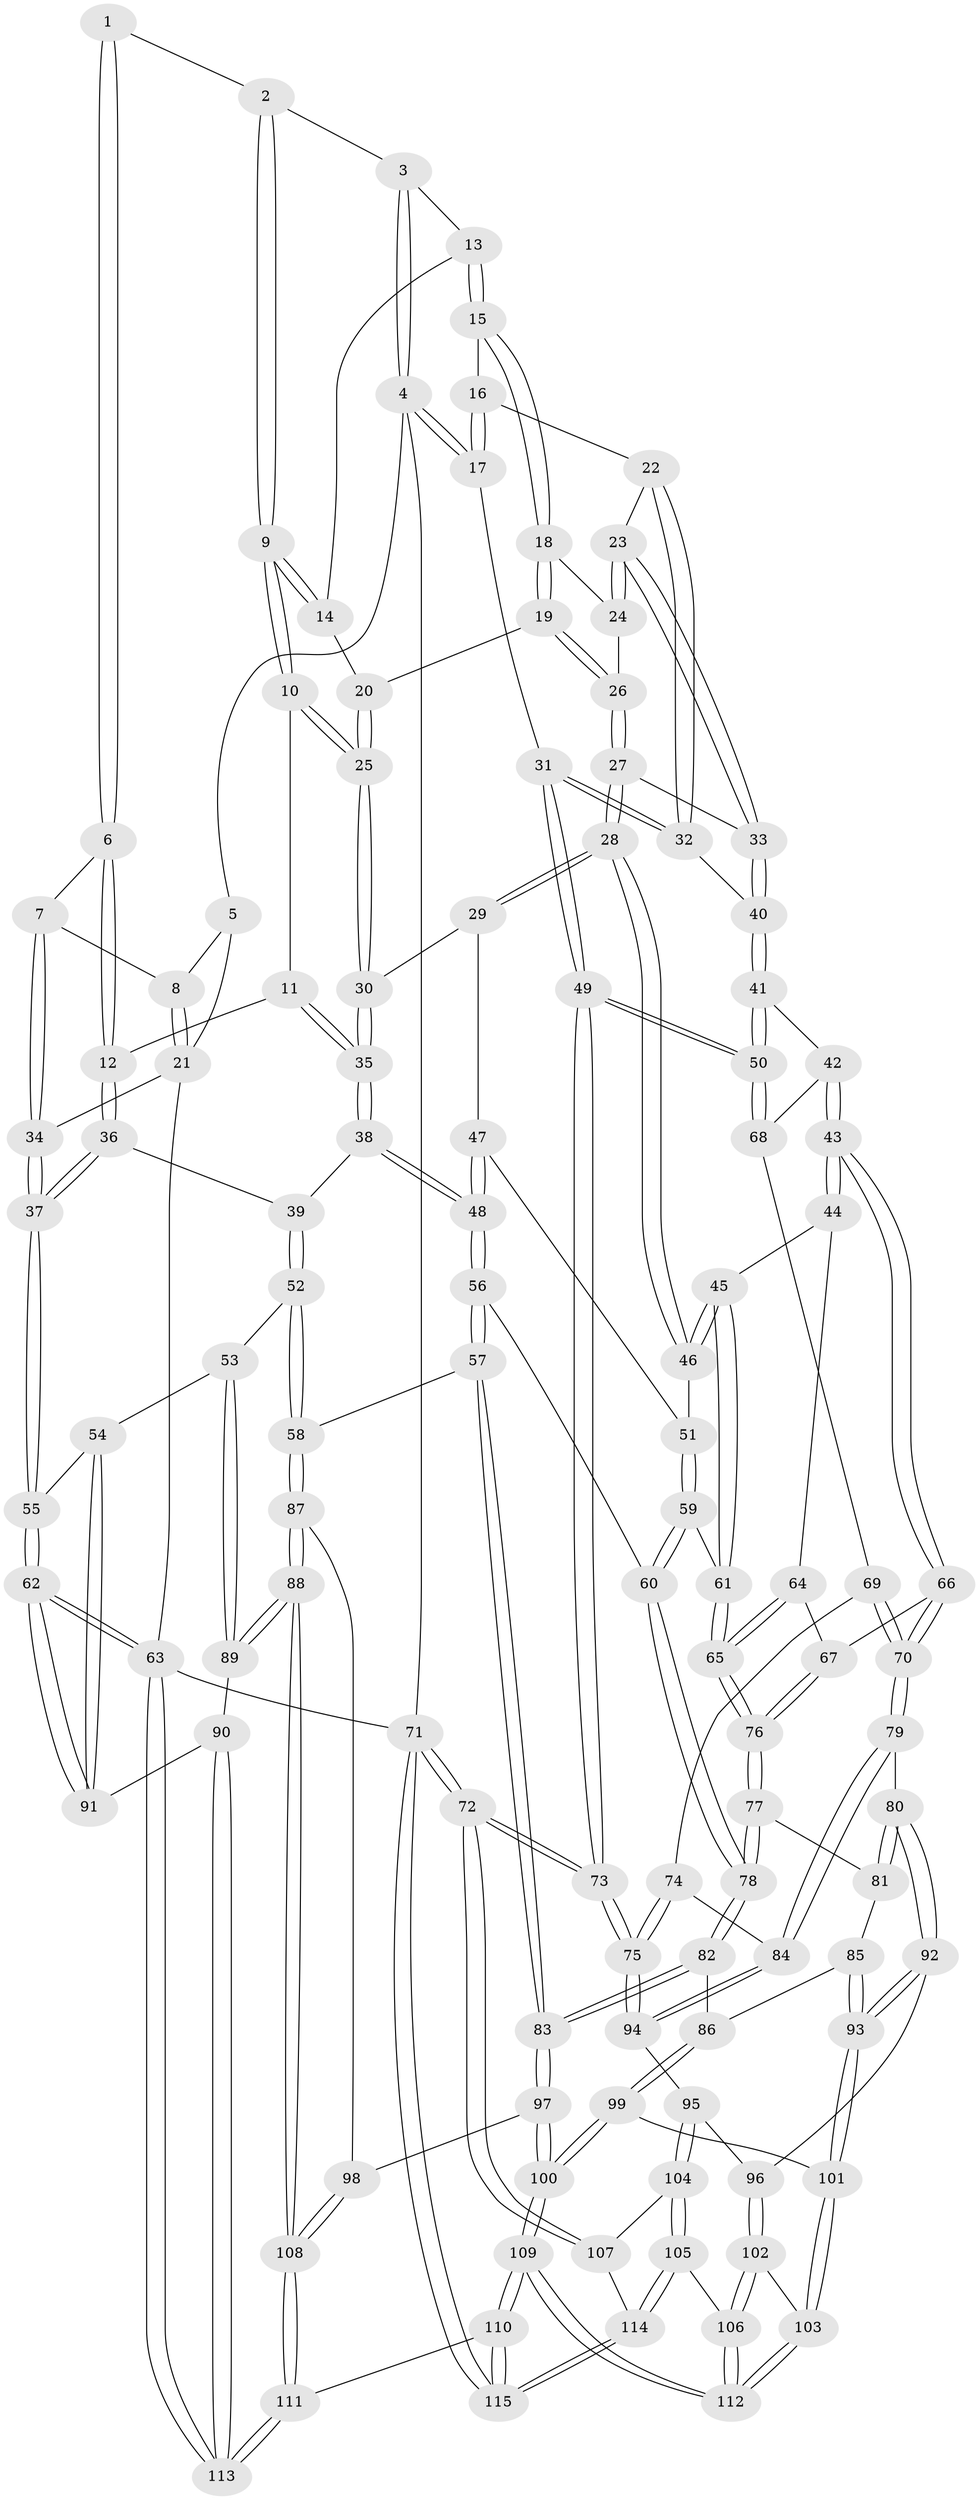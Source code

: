 // Generated by graph-tools (version 1.1) at 2025/02/03/09/25 05:02:18]
// undirected, 115 vertices, 284 edges
graph export_dot {
graph [start="1"]
  node [color=gray90,style=filled];
  1 [pos="+0.22707079096222754+0"];
  2 [pos="+0.42640139904992147+0"];
  3 [pos="+0.586614686242914+0"];
  4 [pos="+1+0"];
  5 [pos="+0.01918445524382812+0"];
  6 [pos="+0.20499299915655225+0.18800334820619655"];
  7 [pos="+0.17525562542940876+0.16769589771501114"];
  8 [pos="+0.10168252147715788+0.09760942226643539"];
  9 [pos="+0.3918428125676507+0.0919416346893418"];
  10 [pos="+0.3577605935237438+0.16614203062601052"];
  11 [pos="+0.3118370550095255+0.18177748264756688"];
  12 [pos="+0.2095209689884004+0.19361748239372079"];
  13 [pos="+0.6507443388028863+0.04134848001639788"];
  14 [pos="+0.5767898603150065+0.10922398311710343"];
  15 [pos="+0.7239665506381475+0.10744839973653601"];
  16 [pos="+0.881189632146168+0.056552794537675394"];
  17 [pos="+1+0"];
  18 [pos="+0.7231580863254677+0.11776551513822163"];
  19 [pos="+0.5938233288640034+0.1921350471848281"];
  20 [pos="+0.5720860416844995+0.17329589506035037"];
  21 [pos="+0+0.13567122702373788"];
  22 [pos="+0.8620922476566087+0.20787299934589476"];
  23 [pos="+0.778098503968207+0.2739440021441104"];
  24 [pos="+0.7246097863399812+0.13561760344824764"];
  25 [pos="+0.44035470025415036+0.23731853197575248"];
  26 [pos="+0.6212474661966867+0.24637152276112445"];
  27 [pos="+0.6213630150467354+0.31739614482071365"];
  28 [pos="+0.5742366503307951+0.3616521997931978"];
  29 [pos="+0.4930709452849844+0.3173848873072906"];
  30 [pos="+0.4693717636481187+0.2892910140650241"];
  31 [pos="+1+0.2543672868272993"];
  32 [pos="+1+0.2689310544908837"];
  33 [pos="+0.7756786417205631+0.2881383279376697"];
  34 [pos="+0+0.22650864058968373"];
  35 [pos="+0.33707680187570976+0.38043984052487484"];
  36 [pos="+0.147029425665045+0.3154601334962432"];
  37 [pos="+0+0.4799509777030898"];
  38 [pos="+0.32706042560732634+0.4149317655963062"];
  39 [pos="+0.2612035789583513+0.4088607752933078"];
  40 [pos="+0.8173748502363958+0.34840523431349163"];
  41 [pos="+0.8193987082022542+0.3840458125730499"];
  42 [pos="+0.7280788224160536+0.478723751393335"];
  43 [pos="+0.6682183828393787+0.4807719459967144"];
  44 [pos="+0.6195194179332122+0.4510724382909045"];
  45 [pos="+0.5957435418888615+0.42651598146362385"];
  46 [pos="+0.5803284411747988+0.39770634957541307"];
  47 [pos="+0.4039609650674548+0.41747681537478004"];
  48 [pos="+0.35511418046923193+0.4416687803040126"];
  49 [pos="+1+0.617327283119783"];
  50 [pos="+1+0.5573675577545082"];
  51 [pos="+0.47480576878280295+0.4609093083591906"];
  52 [pos="+0.20987525431135426+0.5950768872419792"];
  53 [pos="+0.10845653868977612+0.5773907176326191"];
  54 [pos="+0.0941608546452263+0.5741370306990687"];
  55 [pos="+0+0.48954493118934717"];
  56 [pos="+0.37403196194744864+0.563957765175319"];
  57 [pos="+0.2635725101936604+0.6120030852955979"];
  58 [pos="+0.2472805992584912+0.6147333270385248"];
  59 [pos="+0.41102423956212375+0.5603980265456387"];
  60 [pos="+0.3844539726830259+0.5666262727720116"];
  61 [pos="+0.4803107713044684+0.5692062674071365"];
  62 [pos="+0+0.9299877129199454"];
  63 [pos="+0+1"];
  64 [pos="+0.5868369865497649+0.522548900439396"];
  65 [pos="+0.5330164447436586+0.605256515099963"];
  66 [pos="+0.6545344364781844+0.6021856613375077"];
  67 [pos="+0.599660380160351+0.6021426027900092"];
  68 [pos="+0.7467889606928921+0.5031890009316676"];
  69 [pos="+0.7742461483284401+0.5816563481484721"];
  70 [pos="+0.6754760756232389+0.6399200612076539"];
  71 [pos="+1+1"];
  72 [pos="+1+0.73271650190517"];
  73 [pos="+1+0.6565553060377316"];
  74 [pos="+0.8332623161221578+0.6227124051169856"];
  75 [pos="+0.99390786147859+0.6477618747327296"];
  76 [pos="+0.5378711152254071+0.6121454889449589"];
  77 [pos="+0.5384223607201652+0.6521657247869133"];
  78 [pos="+0.4368779649857954+0.6905806637077211"];
  79 [pos="+0.6762186126742853+0.6570822997733098"];
  80 [pos="+0.605856393227755+0.6940088969931708"];
  81 [pos="+0.5456466985824638+0.6646378095446002"];
  82 [pos="+0.4326228528122115+0.7288668330028945"];
  83 [pos="+0.39024823632981664+0.7510429082884642"];
  84 [pos="+0.7165890865864951+0.7020998846209116"];
  85 [pos="+0.5334775902110817+0.6992397789033599"];
  86 [pos="+0.4717086769779026+0.7535096843511684"];
  87 [pos="+0.24436660801824656+0.6821974762117531"];
  88 [pos="+0.18478075184261034+0.8279746250330514"];
  89 [pos="+0.1799921416715055+0.8281155356876677"];
  90 [pos="+0.1609908404265053+0.8300585253602489"];
  91 [pos="+0.12336067234888734+0.8276518115063937"];
  92 [pos="+0.6004350900891591+0.7558936936499763"];
  93 [pos="+0.5708394442921463+0.7967798172465407"];
  94 [pos="+0.7244069957709586+0.7353581849070145"];
  95 [pos="+0.7244542290009423+0.7470426710929186"];
  96 [pos="+0.7084602861035925+0.7565113870230797"];
  97 [pos="+0.3704895989231195+0.7809706923343903"];
  98 [pos="+0.3402433836048545+0.7948615403616809"];
  99 [pos="+0.47856692247334054+0.7631069380774761"];
  100 [pos="+0.43856163601071146+0.8593236542220318"];
  101 [pos="+0.5657159257313777+0.8089511948468435"];
  102 [pos="+0.6602255115506804+0.8227004400521624"];
  103 [pos="+0.5671961056163924+0.815374809073796"];
  104 [pos="+0.7999202756097733+0.8260081411457925"];
  105 [pos="+0.7141398830092959+0.9074773044171104"];
  106 [pos="+0.7080430284567594+0.909147996018008"];
  107 [pos="+0.8558052674582614+0.8279295238506825"];
  108 [pos="+0.2714331037041872+0.888193817265783"];
  109 [pos="+0.4988209837616233+1"];
  110 [pos="+0.46729853085205264+1"];
  111 [pos="+0.3921714426358376+1"];
  112 [pos="+0.5003721108298068+1"];
  113 [pos="+0.08722131869802578+1"];
  114 [pos="+0.8208842254729688+0.994705863547135"];
  115 [pos="+0.9662986232286299+1"];
  1 -- 2;
  1 -- 6;
  1 -- 6;
  2 -- 3;
  2 -- 9;
  2 -- 9;
  3 -- 4;
  3 -- 4;
  3 -- 13;
  4 -- 5;
  4 -- 17;
  4 -- 17;
  4 -- 71;
  5 -- 8;
  5 -- 21;
  6 -- 7;
  6 -- 12;
  6 -- 12;
  7 -- 8;
  7 -- 34;
  7 -- 34;
  8 -- 21;
  8 -- 21;
  9 -- 10;
  9 -- 10;
  9 -- 14;
  9 -- 14;
  10 -- 11;
  10 -- 25;
  10 -- 25;
  11 -- 12;
  11 -- 35;
  11 -- 35;
  12 -- 36;
  12 -- 36;
  13 -- 14;
  13 -- 15;
  13 -- 15;
  14 -- 20;
  15 -- 16;
  15 -- 18;
  15 -- 18;
  16 -- 17;
  16 -- 17;
  16 -- 22;
  17 -- 31;
  18 -- 19;
  18 -- 19;
  18 -- 24;
  19 -- 20;
  19 -- 26;
  19 -- 26;
  20 -- 25;
  20 -- 25;
  21 -- 34;
  21 -- 63;
  22 -- 23;
  22 -- 32;
  22 -- 32;
  23 -- 24;
  23 -- 24;
  23 -- 33;
  23 -- 33;
  24 -- 26;
  25 -- 30;
  25 -- 30;
  26 -- 27;
  26 -- 27;
  27 -- 28;
  27 -- 28;
  27 -- 33;
  28 -- 29;
  28 -- 29;
  28 -- 46;
  28 -- 46;
  29 -- 30;
  29 -- 47;
  30 -- 35;
  30 -- 35;
  31 -- 32;
  31 -- 32;
  31 -- 49;
  31 -- 49;
  32 -- 40;
  33 -- 40;
  33 -- 40;
  34 -- 37;
  34 -- 37;
  35 -- 38;
  35 -- 38;
  36 -- 37;
  36 -- 37;
  36 -- 39;
  37 -- 55;
  37 -- 55;
  38 -- 39;
  38 -- 48;
  38 -- 48;
  39 -- 52;
  39 -- 52;
  40 -- 41;
  40 -- 41;
  41 -- 42;
  41 -- 50;
  41 -- 50;
  42 -- 43;
  42 -- 43;
  42 -- 68;
  43 -- 44;
  43 -- 44;
  43 -- 66;
  43 -- 66;
  44 -- 45;
  44 -- 64;
  45 -- 46;
  45 -- 46;
  45 -- 61;
  45 -- 61;
  46 -- 51;
  47 -- 48;
  47 -- 48;
  47 -- 51;
  48 -- 56;
  48 -- 56;
  49 -- 50;
  49 -- 50;
  49 -- 73;
  49 -- 73;
  50 -- 68;
  50 -- 68;
  51 -- 59;
  51 -- 59;
  52 -- 53;
  52 -- 58;
  52 -- 58;
  53 -- 54;
  53 -- 89;
  53 -- 89;
  54 -- 55;
  54 -- 91;
  54 -- 91;
  55 -- 62;
  55 -- 62;
  56 -- 57;
  56 -- 57;
  56 -- 60;
  57 -- 58;
  57 -- 83;
  57 -- 83;
  58 -- 87;
  58 -- 87;
  59 -- 60;
  59 -- 60;
  59 -- 61;
  60 -- 78;
  60 -- 78;
  61 -- 65;
  61 -- 65;
  62 -- 63;
  62 -- 63;
  62 -- 91;
  62 -- 91;
  63 -- 113;
  63 -- 113;
  63 -- 71;
  64 -- 65;
  64 -- 65;
  64 -- 67;
  65 -- 76;
  65 -- 76;
  66 -- 67;
  66 -- 70;
  66 -- 70;
  67 -- 76;
  67 -- 76;
  68 -- 69;
  69 -- 70;
  69 -- 70;
  69 -- 74;
  70 -- 79;
  70 -- 79;
  71 -- 72;
  71 -- 72;
  71 -- 115;
  71 -- 115;
  72 -- 73;
  72 -- 73;
  72 -- 107;
  72 -- 107;
  73 -- 75;
  73 -- 75;
  74 -- 75;
  74 -- 75;
  74 -- 84;
  75 -- 94;
  75 -- 94;
  76 -- 77;
  76 -- 77;
  77 -- 78;
  77 -- 78;
  77 -- 81;
  78 -- 82;
  78 -- 82;
  79 -- 80;
  79 -- 84;
  79 -- 84;
  80 -- 81;
  80 -- 81;
  80 -- 92;
  80 -- 92;
  81 -- 85;
  82 -- 83;
  82 -- 83;
  82 -- 86;
  83 -- 97;
  83 -- 97;
  84 -- 94;
  84 -- 94;
  85 -- 86;
  85 -- 93;
  85 -- 93;
  86 -- 99;
  86 -- 99;
  87 -- 88;
  87 -- 88;
  87 -- 98;
  88 -- 89;
  88 -- 89;
  88 -- 108;
  88 -- 108;
  89 -- 90;
  90 -- 91;
  90 -- 113;
  90 -- 113;
  92 -- 93;
  92 -- 93;
  92 -- 96;
  93 -- 101;
  93 -- 101;
  94 -- 95;
  95 -- 96;
  95 -- 104;
  95 -- 104;
  96 -- 102;
  96 -- 102;
  97 -- 98;
  97 -- 100;
  97 -- 100;
  98 -- 108;
  98 -- 108;
  99 -- 100;
  99 -- 100;
  99 -- 101;
  100 -- 109;
  100 -- 109;
  101 -- 103;
  101 -- 103;
  102 -- 103;
  102 -- 106;
  102 -- 106;
  103 -- 112;
  103 -- 112;
  104 -- 105;
  104 -- 105;
  104 -- 107;
  105 -- 106;
  105 -- 114;
  105 -- 114;
  106 -- 112;
  106 -- 112;
  107 -- 114;
  108 -- 111;
  108 -- 111;
  109 -- 110;
  109 -- 110;
  109 -- 112;
  109 -- 112;
  110 -- 111;
  110 -- 115;
  110 -- 115;
  111 -- 113;
  111 -- 113;
  114 -- 115;
  114 -- 115;
}
